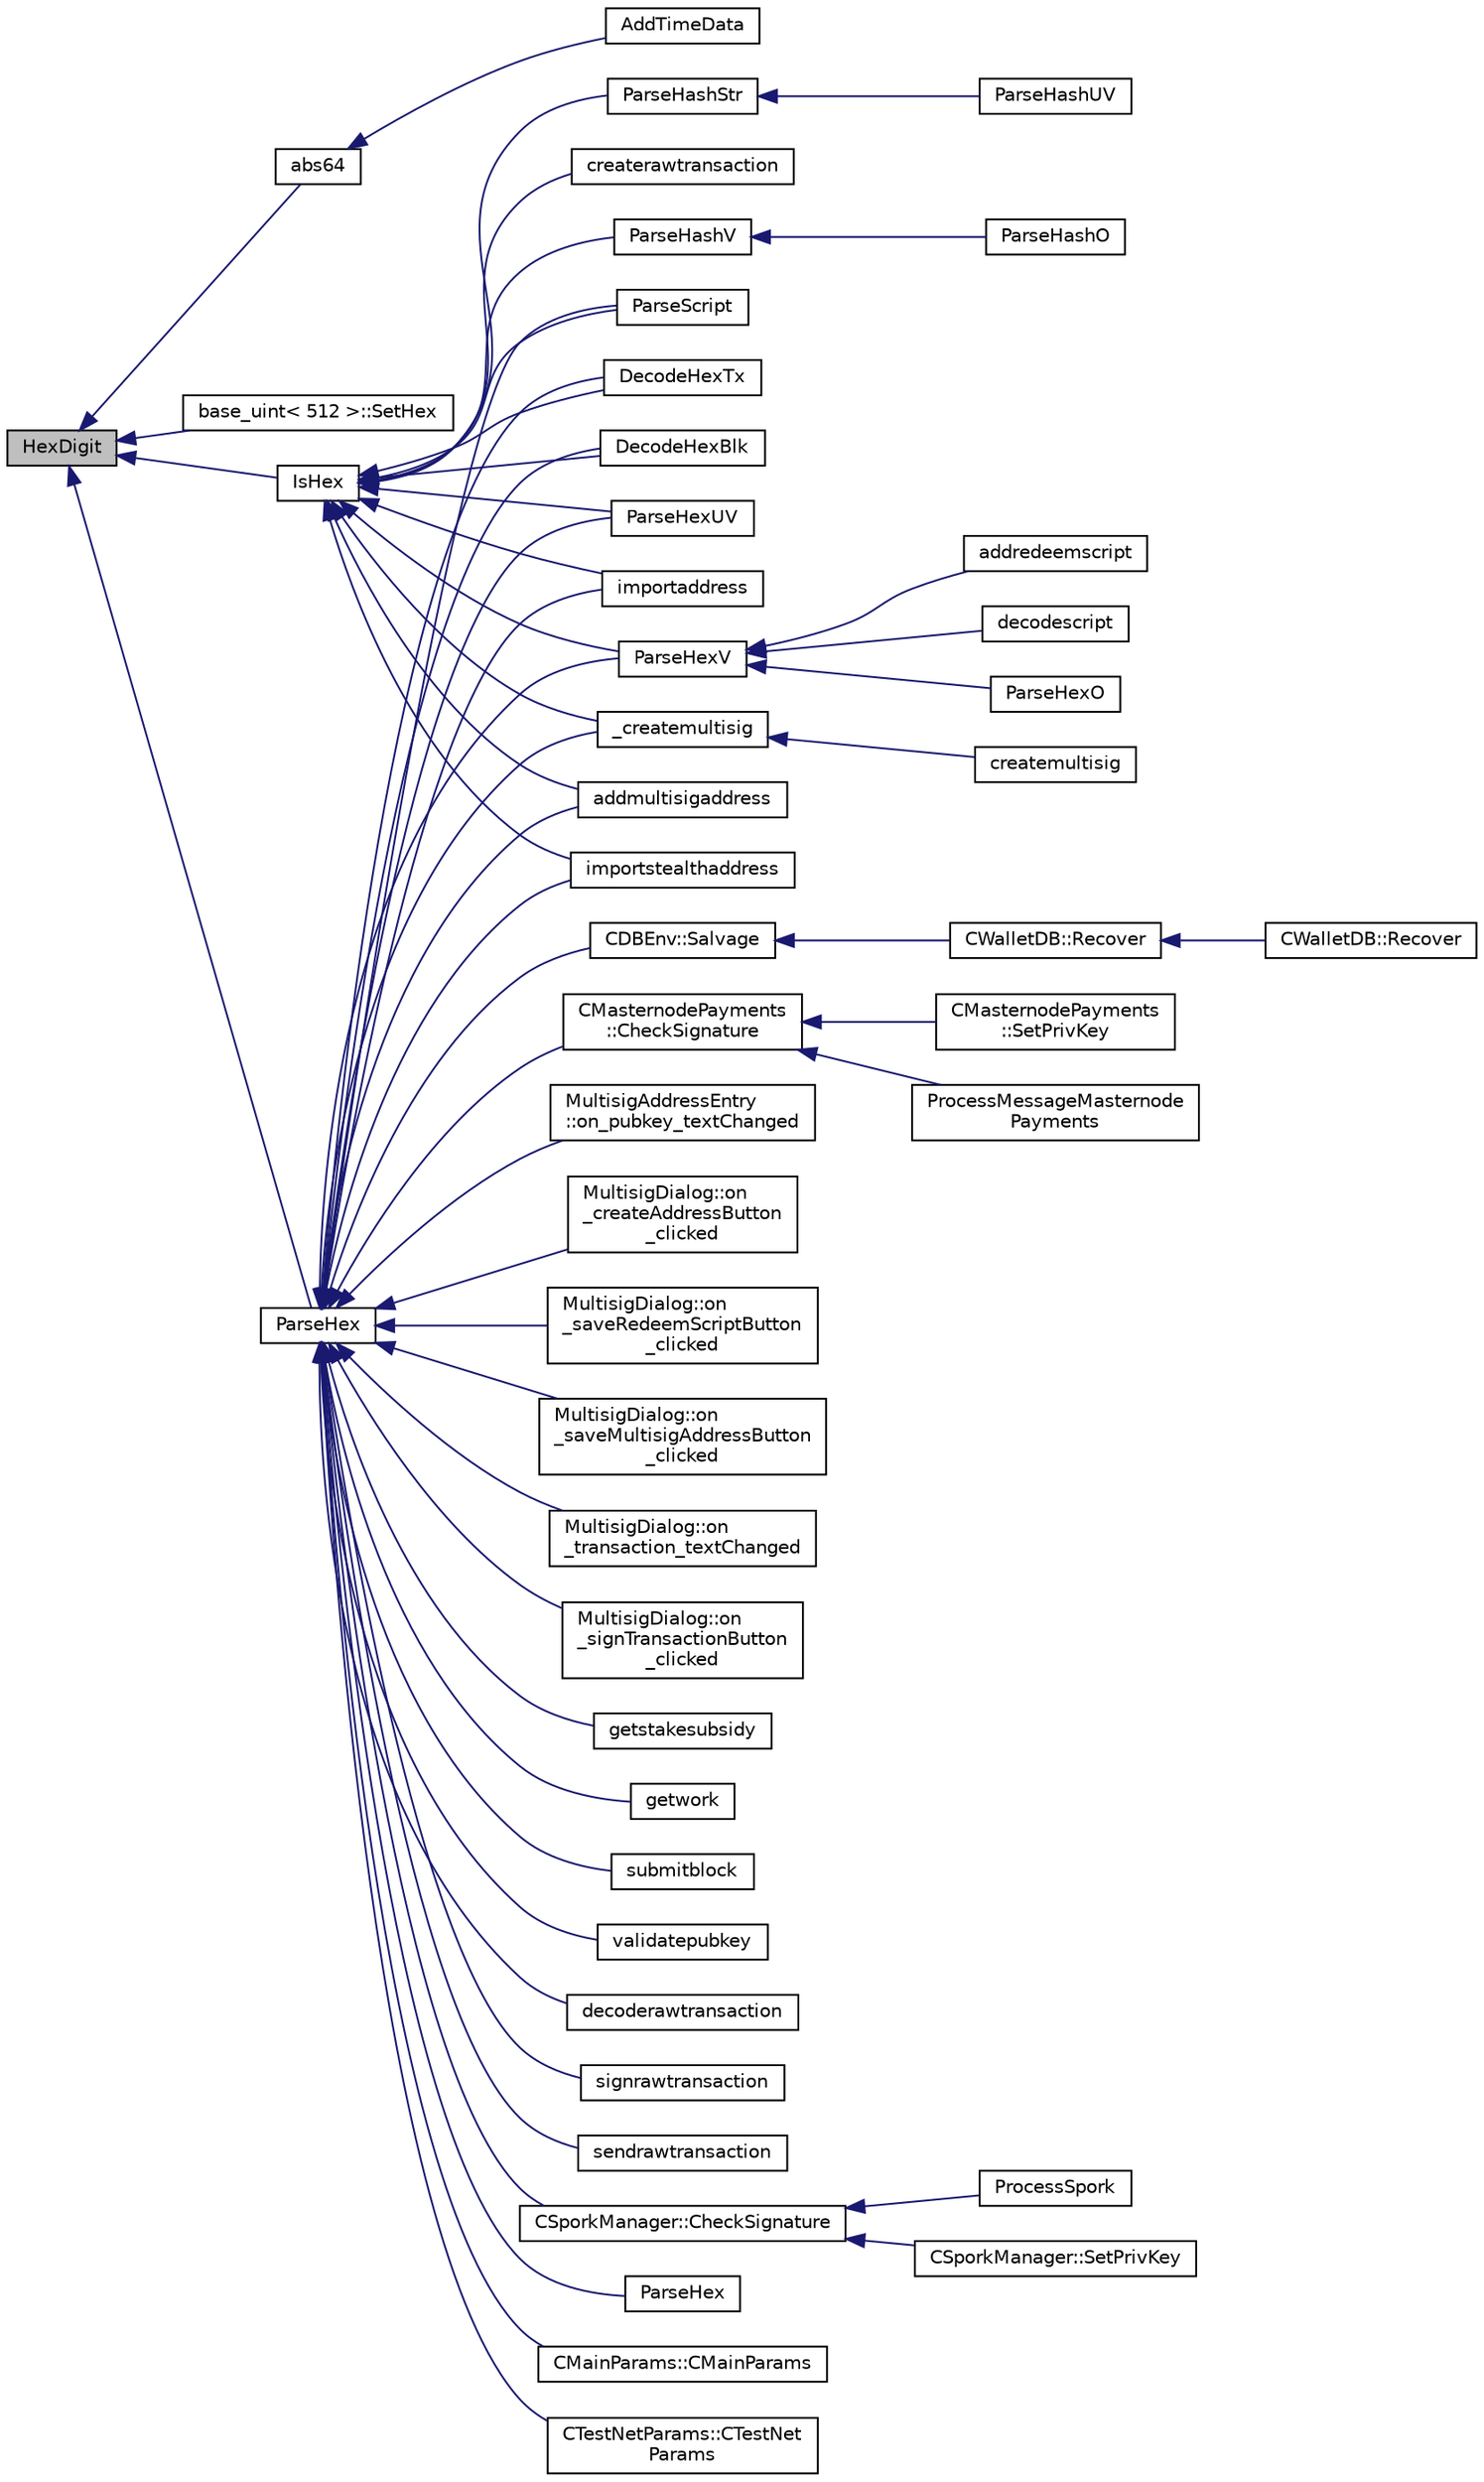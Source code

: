 digraph "HexDigit"
{
  edge [fontname="Helvetica",fontsize="10",labelfontname="Helvetica",labelfontsize="10"];
  node [fontname="Helvetica",fontsize="10",shape=record];
  rankdir="LR";
  Node886 [label="HexDigit",height=0.2,width=0.4,color="black", fillcolor="grey75", style="filled", fontcolor="black"];
  Node886 -> Node887 [dir="back",color="midnightblue",fontsize="10",style="solid",fontname="Helvetica"];
  Node887 [label="abs64",height=0.2,width=0.4,color="black", fillcolor="white", style="filled",URL="$d8/d3c/util_8h.html#a351cbd451bee96e6badbaa284ba3c614"];
  Node887 -> Node888 [dir="back",color="midnightblue",fontsize="10",style="solid",fontname="Helvetica"];
  Node888 [label="AddTimeData",height=0.2,width=0.4,color="black", fillcolor="white", style="filled",URL="$d8/d3c/util_8h.html#ad8af089fc8835e11c7d77f6b473fccae"];
  Node886 -> Node889 [dir="back",color="midnightblue",fontsize="10",style="solid",fontname="Helvetica"];
  Node889 [label="base_uint\< 512 \>::SetHex",height=0.2,width=0.4,color="black", fillcolor="white", style="filled",URL="$da/df7/classbase__uint.html#ade1a897fac931f28f54998c92c797228"];
  Node886 -> Node890 [dir="back",color="midnightblue",fontsize="10",style="solid",fontname="Helvetica"];
  Node890 [label="IsHex",height=0.2,width=0.4,color="black", fillcolor="white", style="filled",URL="$df/d2d/util_8cpp.html#aa4e3553d2b2fe693c106f4296685f75c"];
  Node890 -> Node891 [dir="back",color="midnightblue",fontsize="10",style="solid",fontname="Helvetica"];
  Node891 [label="ParseScript",height=0.2,width=0.4,color="black", fillcolor="white", style="filled",URL="$da/d4a/core__read_8cpp.html#a29989c95b21abde8baf8b48a73f9b9a8"];
  Node890 -> Node892 [dir="back",color="midnightblue",fontsize="10",style="solid",fontname="Helvetica"];
  Node892 [label="DecodeHexTx",height=0.2,width=0.4,color="black", fillcolor="white", style="filled",URL="$da/d4a/core__read_8cpp.html#af1ca10b8caeb4abb031f180678203638"];
  Node890 -> Node893 [dir="back",color="midnightblue",fontsize="10",style="solid",fontname="Helvetica"];
  Node893 [label="DecodeHexBlk",height=0.2,width=0.4,color="black", fillcolor="white", style="filled",URL="$da/d4a/core__read_8cpp.html#aeff1a378f11fad2ea391c2163806d4a4"];
  Node890 -> Node894 [dir="back",color="midnightblue",fontsize="10",style="solid",fontname="Helvetica"];
  Node894 [label="ParseHashStr",height=0.2,width=0.4,color="black", fillcolor="white", style="filled",URL="$da/d4a/core__read_8cpp.html#a88b7c3595e9fa53eace6500430611810"];
  Node894 -> Node895 [dir="back",color="midnightblue",fontsize="10",style="solid",fontname="Helvetica"];
  Node895 [label="ParseHashUV",height=0.2,width=0.4,color="black", fillcolor="white", style="filled",URL="$da/d4a/core__read_8cpp.html#abf8a6b32191a680bd70f3ef742ba14e4"];
  Node890 -> Node896 [dir="back",color="midnightblue",fontsize="10",style="solid",fontname="Helvetica"];
  Node896 [label="ParseHexUV",height=0.2,width=0.4,color="black", fillcolor="white", style="filled",URL="$da/d4a/core__read_8cpp.html#ae14a17c0d848ef8129c4169647eed92a"];
  Node890 -> Node897 [dir="back",color="midnightblue",fontsize="10",style="solid",fontname="Helvetica"];
  Node897 [label="importaddress",height=0.2,width=0.4,color="black", fillcolor="white", style="filled",URL="$dc/dbf/rpcdump_8cpp.html#a457bc572859c8265c72a0afd1a6db56c"];
  Node890 -> Node898 [dir="back",color="midnightblue",fontsize="10",style="solid",fontname="Helvetica"];
  Node898 [label="createrawtransaction",height=0.2,width=0.4,color="black", fillcolor="white", style="filled",URL="$dc/da8/rpcrawtransaction_8cpp.html#a7924d2aa3d68d890b82773445e0d949e"];
  Node890 -> Node899 [dir="back",color="midnightblue",fontsize="10",style="solid",fontname="Helvetica"];
  Node899 [label="ParseHashV",height=0.2,width=0.4,color="black", fillcolor="white", style="filled",URL="$d6/d76/rpcserver_8cpp.html#ae00da5fd5abdf11d125f98190e599194"];
  Node899 -> Node900 [dir="back",color="midnightblue",fontsize="10",style="solid",fontname="Helvetica"];
  Node900 [label="ParseHashO",height=0.2,width=0.4,color="black", fillcolor="white", style="filled",URL="$d6/d76/rpcserver_8cpp.html#abe180100a0316998cd54a31cad5fabc7"];
  Node890 -> Node901 [dir="back",color="midnightblue",fontsize="10",style="solid",fontname="Helvetica"];
  Node901 [label="ParseHexV",height=0.2,width=0.4,color="black", fillcolor="white", style="filled",URL="$d6/d76/rpcserver_8cpp.html#a6912ee7b40ffee24ad6d599b3667d4c8"];
  Node901 -> Node902 [dir="back",color="midnightblue",fontsize="10",style="solid",fontname="Helvetica"];
  Node902 [label="decodescript",height=0.2,width=0.4,color="black", fillcolor="white", style="filled",URL="$dc/da8/rpcrawtransaction_8cpp.html#a342172992e2fa92490e8d83c2e95e87e"];
  Node901 -> Node903 [dir="back",color="midnightblue",fontsize="10",style="solid",fontname="Helvetica"];
  Node903 [label="ParseHexO",height=0.2,width=0.4,color="black", fillcolor="white", style="filled",URL="$d6/d76/rpcserver_8cpp.html#a9fa3f8bbbf847269e55b196e13543e16"];
  Node901 -> Node904 [dir="back",color="midnightblue",fontsize="10",style="solid",fontname="Helvetica"];
  Node904 [label="addredeemscript",height=0.2,width=0.4,color="black", fillcolor="white", style="filled",URL="$df/d1d/rpcwallet_8cpp.html#a6bdf3775b3749a2b216576b62af4f801"];
  Node890 -> Node905 [dir="back",color="midnightblue",fontsize="10",style="solid",fontname="Helvetica"];
  Node905 [label="_createmultisig",height=0.2,width=0.4,color="black", fillcolor="white", style="filled",URL="$df/d1d/rpcwallet_8cpp.html#aca53a9372c92e81fc665cbdeb8fcdbc5"];
  Node905 -> Node906 [dir="back",color="midnightblue",fontsize="10",style="solid",fontname="Helvetica"];
  Node906 [label="createmultisig",height=0.2,width=0.4,color="black", fillcolor="white", style="filled",URL="$df/d1d/rpcwallet_8cpp.html#a10f145bcadd06025abb3b065e2fa7a84"];
  Node890 -> Node907 [dir="back",color="midnightblue",fontsize="10",style="solid",fontname="Helvetica"];
  Node907 [label="addmultisigaddress",height=0.2,width=0.4,color="black", fillcolor="white", style="filled",URL="$df/d1d/rpcwallet_8cpp.html#a01e8a83cbd4209f10c71719383d7ca2d"];
  Node890 -> Node908 [dir="back",color="midnightblue",fontsize="10",style="solid",fontname="Helvetica"];
  Node908 [label="importstealthaddress",height=0.2,width=0.4,color="black", fillcolor="white", style="filled",URL="$df/d1d/rpcwallet_8cpp.html#a4bde25c1b4a97ec6068d2808594c9820"];
  Node886 -> Node909 [dir="back",color="midnightblue",fontsize="10",style="solid",fontname="Helvetica"];
  Node909 [label="ParseHex",height=0.2,width=0.4,color="black", fillcolor="white", style="filled",URL="$d8/d3c/util_8h.html#a5a787187ddd5c52baae692350ec5a2cb"];
  Node909 -> Node910 [dir="back",color="midnightblue",fontsize="10",style="solid",fontname="Helvetica"];
  Node910 [label="CMainParams::CMainParams",height=0.2,width=0.4,color="black", fillcolor="white", style="filled",URL="$da/d94/class_c_main_params.html#ab7dfebf3c4dd5cc0ebdfabe1111056d6"];
  Node909 -> Node911 [dir="back",color="midnightblue",fontsize="10",style="solid",fontname="Helvetica"];
  Node911 [label="CTestNetParams::CTestNet\lParams",height=0.2,width=0.4,color="black", fillcolor="white", style="filled",URL="$d1/dfc/class_c_test_net_params.html#abbd5f6e3e94bc8abf99a5dfaff75374a"];
  Node909 -> Node891 [dir="back",color="midnightblue",fontsize="10",style="solid",fontname="Helvetica"];
  Node909 -> Node892 [dir="back",color="midnightblue",fontsize="10",style="solid",fontname="Helvetica"];
  Node909 -> Node893 [dir="back",color="midnightblue",fontsize="10",style="solid",fontname="Helvetica"];
  Node909 -> Node896 [dir="back",color="midnightblue",fontsize="10",style="solid",fontname="Helvetica"];
  Node909 -> Node912 [dir="back",color="midnightblue",fontsize="10",style="solid",fontname="Helvetica"];
  Node912 [label="CDBEnv::Salvage",height=0.2,width=0.4,color="black", fillcolor="white", style="filled",URL="$d5/dd2/class_c_d_b_env.html#a08726637bff0809ab9c7c493383a3914"];
  Node912 -> Node913 [dir="back",color="midnightblue",fontsize="10",style="solid",fontname="Helvetica"];
  Node913 [label="CWalletDB::Recover",height=0.2,width=0.4,color="black", fillcolor="white", style="filled",URL="$d4/d90/class_c_wallet_d_b.html#a3ebeb12f37d9c66512e2bc2903a6854a"];
  Node913 -> Node914 [dir="back",color="midnightblue",fontsize="10",style="solid",fontname="Helvetica"];
  Node914 [label="CWalletDB::Recover",height=0.2,width=0.4,color="black", fillcolor="white", style="filled",URL="$d4/d90/class_c_wallet_d_b.html#a44388f1c3ee63191dcb78b1001e9390c"];
  Node909 -> Node915 [dir="back",color="midnightblue",fontsize="10",style="solid",fontname="Helvetica"];
  Node915 [label="CMasternodePayments\l::CheckSignature",height=0.2,width=0.4,color="black", fillcolor="white", style="filled",URL="$dc/d9a/class_c_masternode_payments.html#a2ca2af0178969784235c7917b226af32"];
  Node915 -> Node916 [dir="back",color="midnightblue",fontsize="10",style="solid",fontname="Helvetica"];
  Node916 [label="ProcessMessageMasternode\lPayments",height=0.2,width=0.4,color="black", fillcolor="white", style="filled",URL="$dc/d20/masternode-payments_8h.html#a8c28fb440d8031543d1de309e34c40f2"];
  Node915 -> Node917 [dir="back",color="midnightblue",fontsize="10",style="solid",fontname="Helvetica"];
  Node917 [label="CMasternodePayments\l::SetPrivKey",height=0.2,width=0.4,color="black", fillcolor="white", style="filled",URL="$dc/d9a/class_c_masternode_payments.html#a525bcafd8d00b58a3e05a848ef493603"];
  Node909 -> Node918 [dir="back",color="midnightblue",fontsize="10",style="solid",fontname="Helvetica"];
  Node918 [label="MultisigAddressEntry\l::on_pubkey_textChanged",height=0.2,width=0.4,color="black", fillcolor="white", style="filled",URL="$da/d39/class_multisig_address_entry.html#addaaabad7c692f4be0255d3969ccb6c0"];
  Node909 -> Node919 [dir="back",color="midnightblue",fontsize="10",style="solid",fontname="Helvetica"];
  Node919 [label="MultisigDialog::on\l_createAddressButton\l_clicked",height=0.2,width=0.4,color="black", fillcolor="white", style="filled",URL="$d4/df4/class_multisig_dialog.html#a99a1605980d9bf0a4c2426ead61aa15a"];
  Node909 -> Node920 [dir="back",color="midnightblue",fontsize="10",style="solid",fontname="Helvetica"];
  Node920 [label="MultisigDialog::on\l_saveRedeemScriptButton\l_clicked",height=0.2,width=0.4,color="black", fillcolor="white", style="filled",URL="$d4/df4/class_multisig_dialog.html#a52029e0d1aee20ff4bb822d9580e2feb"];
  Node909 -> Node921 [dir="back",color="midnightblue",fontsize="10",style="solid",fontname="Helvetica"];
  Node921 [label="MultisigDialog::on\l_saveMultisigAddressButton\l_clicked",height=0.2,width=0.4,color="black", fillcolor="white", style="filled",URL="$d4/df4/class_multisig_dialog.html#a95c9278296354b38696d72eeb62dc09d"];
  Node909 -> Node922 [dir="back",color="midnightblue",fontsize="10",style="solid",fontname="Helvetica"];
  Node922 [label="MultisigDialog::on\l_transaction_textChanged",height=0.2,width=0.4,color="black", fillcolor="white", style="filled",URL="$d4/df4/class_multisig_dialog.html#a2412fa91c5e7ef51c229aa36388c0960"];
  Node909 -> Node923 [dir="back",color="midnightblue",fontsize="10",style="solid",fontname="Helvetica"];
  Node923 [label="MultisigDialog::on\l_signTransactionButton\l_clicked",height=0.2,width=0.4,color="black", fillcolor="white", style="filled",URL="$d4/df4/class_multisig_dialog.html#ad277ce76887dfbbec511486d3c1d2bc4"];
  Node909 -> Node897 [dir="back",color="midnightblue",fontsize="10",style="solid",fontname="Helvetica"];
  Node909 -> Node924 [dir="back",color="midnightblue",fontsize="10",style="solid",fontname="Helvetica"];
  Node924 [label="getstakesubsidy",height=0.2,width=0.4,color="black", fillcolor="white", style="filled",URL="$d4/ddd/rpcmining_8cpp.html#a389f62bd448bb24933a1ea8920411d7e"];
  Node909 -> Node925 [dir="back",color="midnightblue",fontsize="10",style="solid",fontname="Helvetica"];
  Node925 [label="getwork",height=0.2,width=0.4,color="black", fillcolor="white", style="filled",URL="$d4/ddd/rpcmining_8cpp.html#a356be62c93d38267a7da9e1cb644d547"];
  Node909 -> Node926 [dir="back",color="midnightblue",fontsize="10",style="solid",fontname="Helvetica"];
  Node926 [label="submitblock",height=0.2,width=0.4,color="black", fillcolor="white", style="filled",URL="$d4/ddd/rpcmining_8cpp.html#a6fc1aa077add8cb1c74207056616134d"];
  Node909 -> Node927 [dir="back",color="midnightblue",fontsize="10",style="solid",fontname="Helvetica"];
  Node927 [label="validatepubkey",height=0.2,width=0.4,color="black", fillcolor="white", style="filled",URL="$db/d48/rpcmisc_8cpp.html#a32620752527477f4bac811a7db5ab35b"];
  Node909 -> Node928 [dir="back",color="midnightblue",fontsize="10",style="solid",fontname="Helvetica"];
  Node928 [label="decoderawtransaction",height=0.2,width=0.4,color="black", fillcolor="white", style="filled",URL="$dc/da8/rpcrawtransaction_8cpp.html#a6775c600b1bfdbb22f38e5f1cd27cfea"];
  Node909 -> Node929 [dir="back",color="midnightblue",fontsize="10",style="solid",fontname="Helvetica"];
  Node929 [label="signrawtransaction",height=0.2,width=0.4,color="black", fillcolor="white", style="filled",URL="$dc/da8/rpcrawtransaction_8cpp.html#aa0d151e35c0ad5ec82df451a833aeadb"];
  Node909 -> Node930 [dir="back",color="midnightblue",fontsize="10",style="solid",fontname="Helvetica"];
  Node930 [label="sendrawtransaction",height=0.2,width=0.4,color="black", fillcolor="white", style="filled",URL="$dc/da8/rpcrawtransaction_8cpp.html#ad5aad44f890060f42efb49acf349511e"];
  Node909 -> Node901 [dir="back",color="midnightblue",fontsize="10",style="solid",fontname="Helvetica"];
  Node909 -> Node905 [dir="back",color="midnightblue",fontsize="10",style="solid",fontname="Helvetica"];
  Node909 -> Node907 [dir="back",color="midnightblue",fontsize="10",style="solid",fontname="Helvetica"];
  Node909 -> Node908 [dir="back",color="midnightblue",fontsize="10",style="solid",fontname="Helvetica"];
  Node909 -> Node931 [dir="back",color="midnightblue",fontsize="10",style="solid",fontname="Helvetica"];
  Node931 [label="CSporkManager::CheckSignature",height=0.2,width=0.4,color="black", fillcolor="white", style="filled",URL="$d2/d5e/class_c_spork_manager.html#a697d8c0ce5c422ea125eee96687aa7b3"];
  Node931 -> Node932 [dir="back",color="midnightblue",fontsize="10",style="solid",fontname="Helvetica"];
  Node932 [label="ProcessSpork",height=0.2,width=0.4,color="black", fillcolor="white", style="filled",URL="$d0/d24/spork_8h.html#a3f9c24c1f4c012152fb4422ca981610a"];
  Node931 -> Node933 [dir="back",color="midnightblue",fontsize="10",style="solid",fontname="Helvetica"];
  Node933 [label="CSporkManager::SetPrivKey",height=0.2,width=0.4,color="black", fillcolor="white", style="filled",URL="$d2/d5e/class_c_spork_manager.html#a599d088218de9d242e4dc5cb17dd310b"];
  Node909 -> Node934 [dir="back",color="midnightblue",fontsize="10",style="solid",fontname="Helvetica"];
  Node934 [label="ParseHex",height=0.2,width=0.4,color="black", fillcolor="white", style="filled",URL="$df/d2d/util_8cpp.html#a64d56c5bed7672ee006ff2c29f3554ee"];
}
